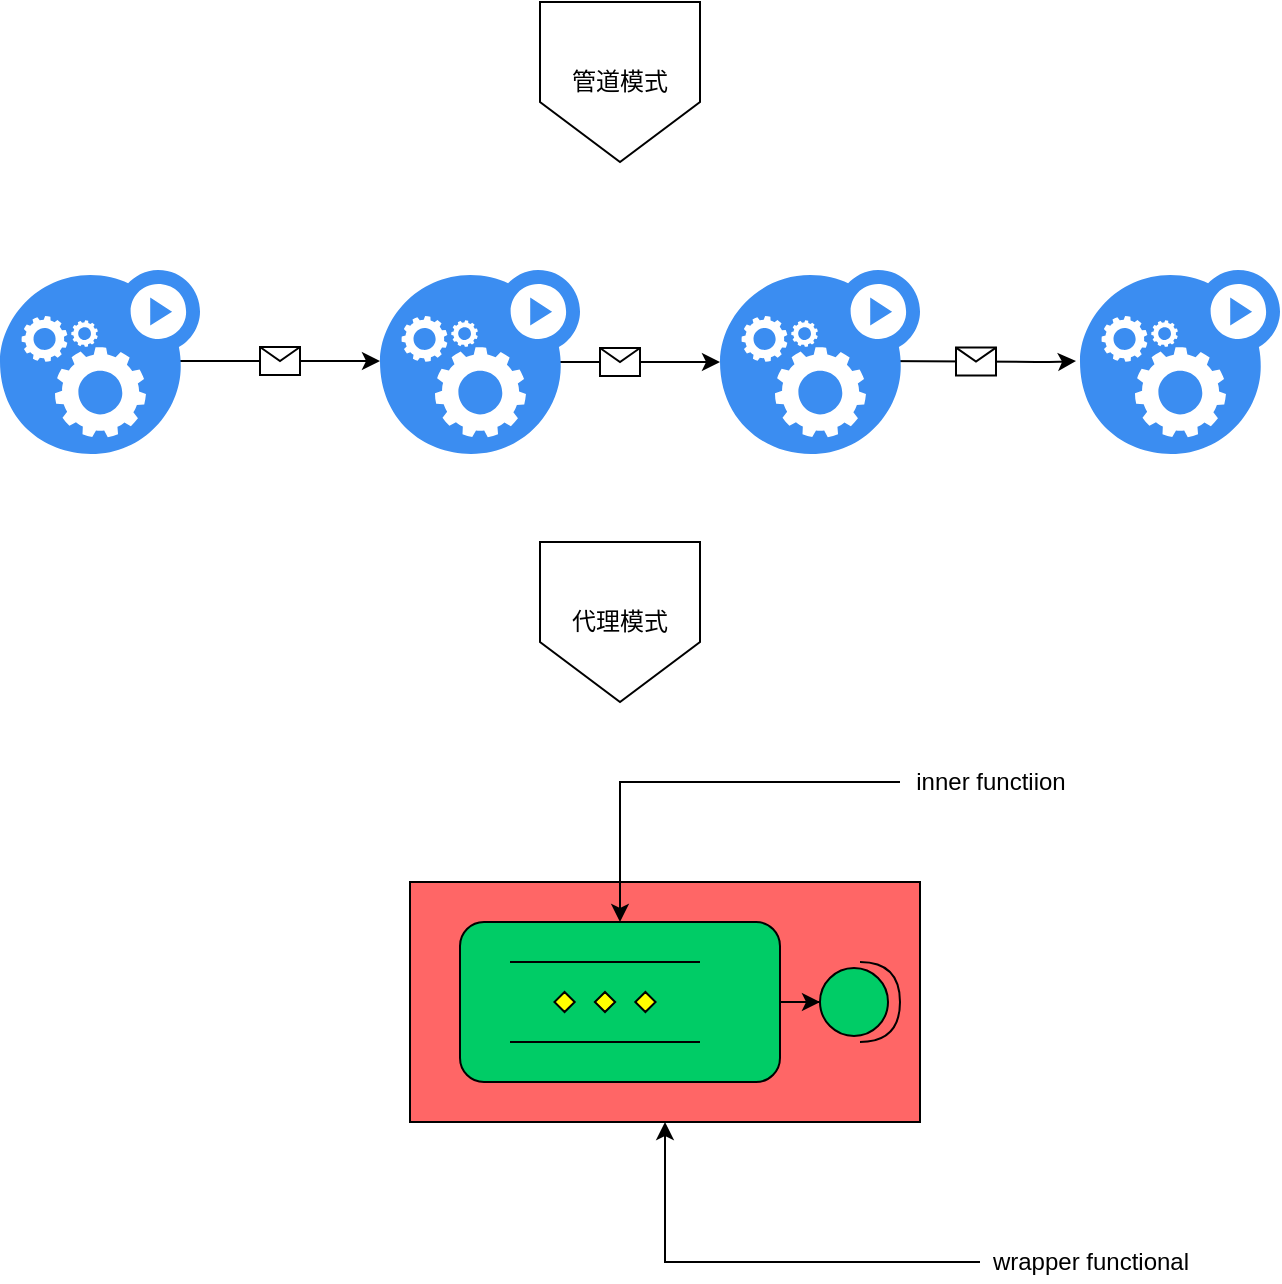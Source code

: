 <mxfile version="15.1.0" type="github">
  <diagram id="g3DIidQxgpxnFn15DoPs" name="Page-1">
    <mxGraphModel dx="1186" dy="648" grid="1" gridSize="10" guides="1" tooltips="1" connect="1" arrows="1" fold="1" page="1" pageScale="1" pageWidth="827" pageHeight="1169" math="0" shadow="0">
      <root>
        <mxCell id="0" />
        <mxCell id="1" parent="0" />
        <mxCell id="J-A9Y7C-dA4lT8545g-A-7" value="" style="endArrow=classic;html=1;" parent="1" edge="1">
          <mxGeometry relative="1" as="geometry">
            <mxPoint x="350" y="340" as="sourcePoint" />
            <mxPoint x="450" y="340" as="targetPoint" />
          </mxGeometry>
        </mxCell>
        <mxCell id="J-A9Y7C-dA4lT8545g-A-8" value="" style="shape=message;html=1;outlineConnect=0;" parent="J-A9Y7C-dA4lT8545g-A-7" vertex="1">
          <mxGeometry width="20" height="14" relative="1" as="geometry">
            <mxPoint x="-10" y="-7" as="offset" />
          </mxGeometry>
        </mxCell>
        <mxCell id="J-A9Y7C-dA4lT8545g-A-13" value="" style="endArrow=classic;html=1;" parent="1" edge="1">
          <mxGeometry relative="1" as="geometry">
            <mxPoint x="528" y="339.5" as="sourcePoint" />
            <mxPoint x="628" y="339.5" as="targetPoint" />
            <Array as="points">
              <mxPoint x="618" y="340" />
            </Array>
          </mxGeometry>
        </mxCell>
        <mxCell id="J-A9Y7C-dA4lT8545g-A-14" value="" style="shape=message;html=1;outlineConnect=0;" parent="J-A9Y7C-dA4lT8545g-A-13" vertex="1">
          <mxGeometry width="20" height="14" relative="1" as="geometry">
            <mxPoint x="-10" y="-7" as="offset" />
          </mxGeometry>
        </mxCell>
        <mxCell id="J-A9Y7C-dA4lT8545g-A-18" value="" style="endArrow=classic;html=1;" parent="1" edge="1">
          <mxGeometry relative="1" as="geometry">
            <mxPoint x="180" y="339.5" as="sourcePoint" />
            <mxPoint x="280" y="339.5" as="targetPoint" />
          </mxGeometry>
        </mxCell>
        <mxCell id="J-A9Y7C-dA4lT8545g-A-19" value="" style="shape=message;html=1;outlineConnect=0;" parent="J-A9Y7C-dA4lT8545g-A-18" vertex="1">
          <mxGeometry width="20" height="14" relative="1" as="geometry">
            <mxPoint x="-10" y="-7" as="offset" />
          </mxGeometry>
        </mxCell>
        <mxCell id="J-A9Y7C-dA4lT8545g-A-20" value="管道模式" style="shape=offPageConnector;whiteSpace=wrap;html=1;" parent="1" vertex="1">
          <mxGeometry x="360" y="160" width="80" height="80" as="geometry" />
        </mxCell>
        <mxCell id="J-A9Y7C-dA4lT8545g-A-23" value="" style="html=1;aspect=fixed;strokeColor=none;shadow=0;align=center;verticalAlign=top;fillColor=#3B8DF1;shape=mxgraph.gcp2.gear_load" parent="1" vertex="1">
          <mxGeometry x="90" y="294" width="100" height="92" as="geometry" />
        </mxCell>
        <mxCell id="J-A9Y7C-dA4lT8545g-A-24" value="" style="html=1;aspect=fixed;strokeColor=none;shadow=0;align=center;verticalAlign=top;fillColor=#3B8DF1;shape=mxgraph.gcp2.gear_load" parent="1" vertex="1">
          <mxGeometry x="280" y="294" width="100" height="92" as="geometry" />
        </mxCell>
        <mxCell id="J-A9Y7C-dA4lT8545g-A-25" value="" style="html=1;aspect=fixed;strokeColor=none;shadow=0;align=center;verticalAlign=top;fillColor=#3B8DF1;shape=mxgraph.gcp2.gear_load" parent="1" vertex="1">
          <mxGeometry x="450" y="294" width="100" height="92" as="geometry" />
        </mxCell>
        <mxCell id="J-A9Y7C-dA4lT8545g-A-26" value="" style="html=1;aspect=fixed;strokeColor=none;shadow=0;align=center;verticalAlign=top;fillColor=#3B8DF1;shape=mxgraph.gcp2.gear_load" parent="1" vertex="1">
          <mxGeometry x="630" y="294" width="100" height="92" as="geometry" />
        </mxCell>
        <mxCell id="VC--qBopVynEz9H9J1Ig-4" value="" style="rounded=0;whiteSpace=wrap;html=1;fillColor=#FF6666;" vertex="1" parent="1">
          <mxGeometry x="295" y="600" width="255" height="120" as="geometry" />
        </mxCell>
        <mxCell id="VC--qBopVynEz9H9J1Ig-1" value="" style="rounded=1;whiteSpace=wrap;html=1;fillColor=#00CC66;" vertex="1" parent="1">
          <mxGeometry x="320" y="620" width="160" height="80" as="geometry" />
        </mxCell>
        <mxCell id="VC--qBopVynEz9H9J1Ig-5" value="代理模式" style="shape=offPageConnector;whiteSpace=wrap;html=1;" vertex="1" parent="1">
          <mxGeometry x="360" y="430" width="80" height="80" as="geometry" />
        </mxCell>
        <mxCell id="VC--qBopVynEz9H9J1Ig-6" value="" style="verticalLabelPosition=bottom;verticalAlign=top;html=1;shape=mxgraph.flowchart.parallel_mode;pointerEvents=1;fillColor=#00CC66;" vertex="1" parent="1">
          <mxGeometry x="345" y="640" width="95" height="40" as="geometry" />
        </mxCell>
        <mxCell id="VC--qBopVynEz9H9J1Ig-7" value="" style="shape=providedRequiredInterface;html=1;verticalLabelPosition=bottom;fillColor=#00CC66;" vertex="1" parent="1">
          <mxGeometry x="500" y="640" width="40" height="40" as="geometry" />
        </mxCell>
        <mxCell id="VC--qBopVynEz9H9J1Ig-8" value="" style="edgeStyle=orthogonalEdgeStyle;rounded=0;orthogonalLoop=1;jettySize=auto;html=1;" edge="1" parent="1" source="VC--qBopVynEz9H9J1Ig-1" target="VC--qBopVynEz9H9J1Ig-7">
          <mxGeometry relative="1" as="geometry" />
        </mxCell>
        <mxCell id="VC--qBopVynEz9H9J1Ig-14" style="edgeStyle=orthogonalEdgeStyle;rounded=0;orthogonalLoop=1;jettySize=auto;html=1;" edge="1" parent="1" source="VC--qBopVynEz9H9J1Ig-13" target="VC--qBopVynEz9H9J1Ig-1">
          <mxGeometry relative="1" as="geometry" />
        </mxCell>
        <mxCell id="VC--qBopVynEz9H9J1Ig-13" value="inner functiion" style="text;html=1;align=center;verticalAlign=middle;resizable=0;points=[];autosize=1;strokeColor=none;fillColor=none;" vertex="1" parent="1">
          <mxGeometry x="540" y="540" width="90" height="20" as="geometry" />
        </mxCell>
        <mxCell id="VC--qBopVynEz9H9J1Ig-16" style="edgeStyle=orthogonalEdgeStyle;rounded=0;orthogonalLoop=1;jettySize=auto;html=1;" edge="1" parent="1" source="VC--qBopVynEz9H9J1Ig-15" target="VC--qBopVynEz9H9J1Ig-4">
          <mxGeometry relative="1" as="geometry" />
        </mxCell>
        <mxCell id="VC--qBopVynEz9H9J1Ig-15" value="wrapper functional" style="text;html=1;align=center;verticalAlign=middle;resizable=0;points=[];autosize=1;strokeColor=none;fillColor=none;" vertex="1" parent="1">
          <mxGeometry x="580" y="780" width="110" height="20" as="geometry" />
        </mxCell>
      </root>
    </mxGraphModel>
  </diagram>
</mxfile>
